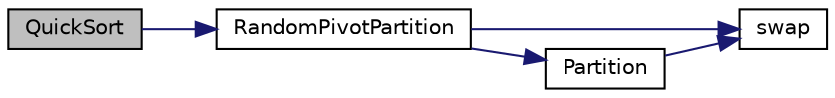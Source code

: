 digraph "QuickSort"
{
  edge [fontname="Helvetica",fontsize="10",labelfontname="Helvetica",labelfontsize="10"];
  node [fontname="Helvetica",fontsize="10",shape=record];
  rankdir="LR";
  Node1 [label="QuickSort",height=0.2,width=0.4,color="black", fillcolor="grey75", style="filled", fontcolor="black"];
  Node1 -> Node2 [color="midnightblue",fontsize="10",style="solid",fontname="Helvetica"];
  Node2 [label="RandomPivotPartition",height=0.2,width=0.4,color="black", fillcolor="white", style="filled",URL="$QuickSort_8cpp.html#aaf7e5bcba94f064d6f7a24e9a9cb74c4"];
  Node2 -> Node3 [color="midnightblue",fontsize="10",style="solid",fontname="Helvetica"];
  Node3 [label="swap",height=0.2,width=0.4,color="black", fillcolor="white", style="filled",URL="$QuickSort_8cpp.html#a4b9708d87be7a409eff20e5e7e8b43c8"];
  Node2 -> Node4 [color="midnightblue",fontsize="10",style="solid",fontname="Helvetica"];
  Node4 [label="Partition",height=0.2,width=0.4,color="black", fillcolor="white", style="filled",URL="$QuickSort_8cpp.html#a672622cf23f5fe88cfa9bfe89d770b76"];
  Node4 -> Node3 [color="midnightblue",fontsize="10",style="solid",fontname="Helvetica"];
}
